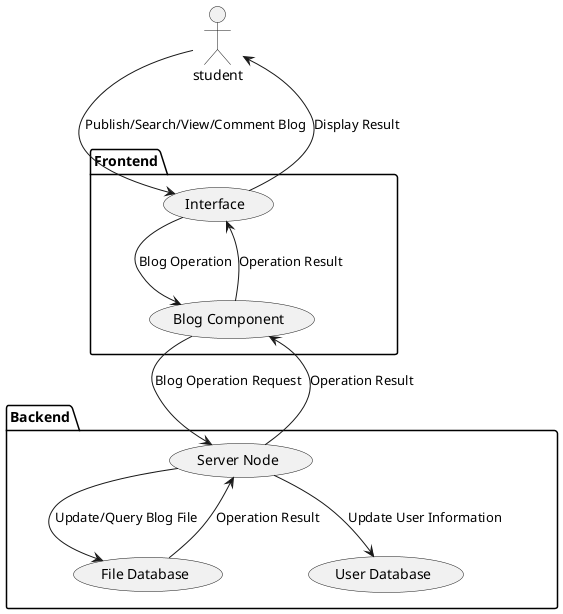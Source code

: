 ' 通过维护特定的文件服务器来保存交流社区的所有博客数据，用户发出发表博客的请求后，系统根据其请求传递给后端服务器，对相应的博客进行数据保存。用户搜索、浏览和评论博客都通过前端的对外接口进行请求，通过Https协议反馈对应的对象，对博客的评论通过对文件服务器博客数据的修改来实现。
@startuml
' left to right direction
actor student as st
package Frontend {
    usecase "Interface" as inter
    usecase "Blog Component" as bc
}
package Backend {
  usecase "User Database" as ud
  usecase "File Database" as fd
  usecase "Server Node" as sn
}
st --> inter: "Publish/Search/View/Comment Blog"
inter --> bc: "Blog Operation"
bc --> sn: "Blog Operation Request"
sn --> ud: "Update User Information"
sn --> fd: "Update/Query Blog File"
fd --> sn: "Operation Result"
sn --> bc: "Operation Result"
bc --> inter: "Operation Result"
inter --> st: "Display Result"
@enduml